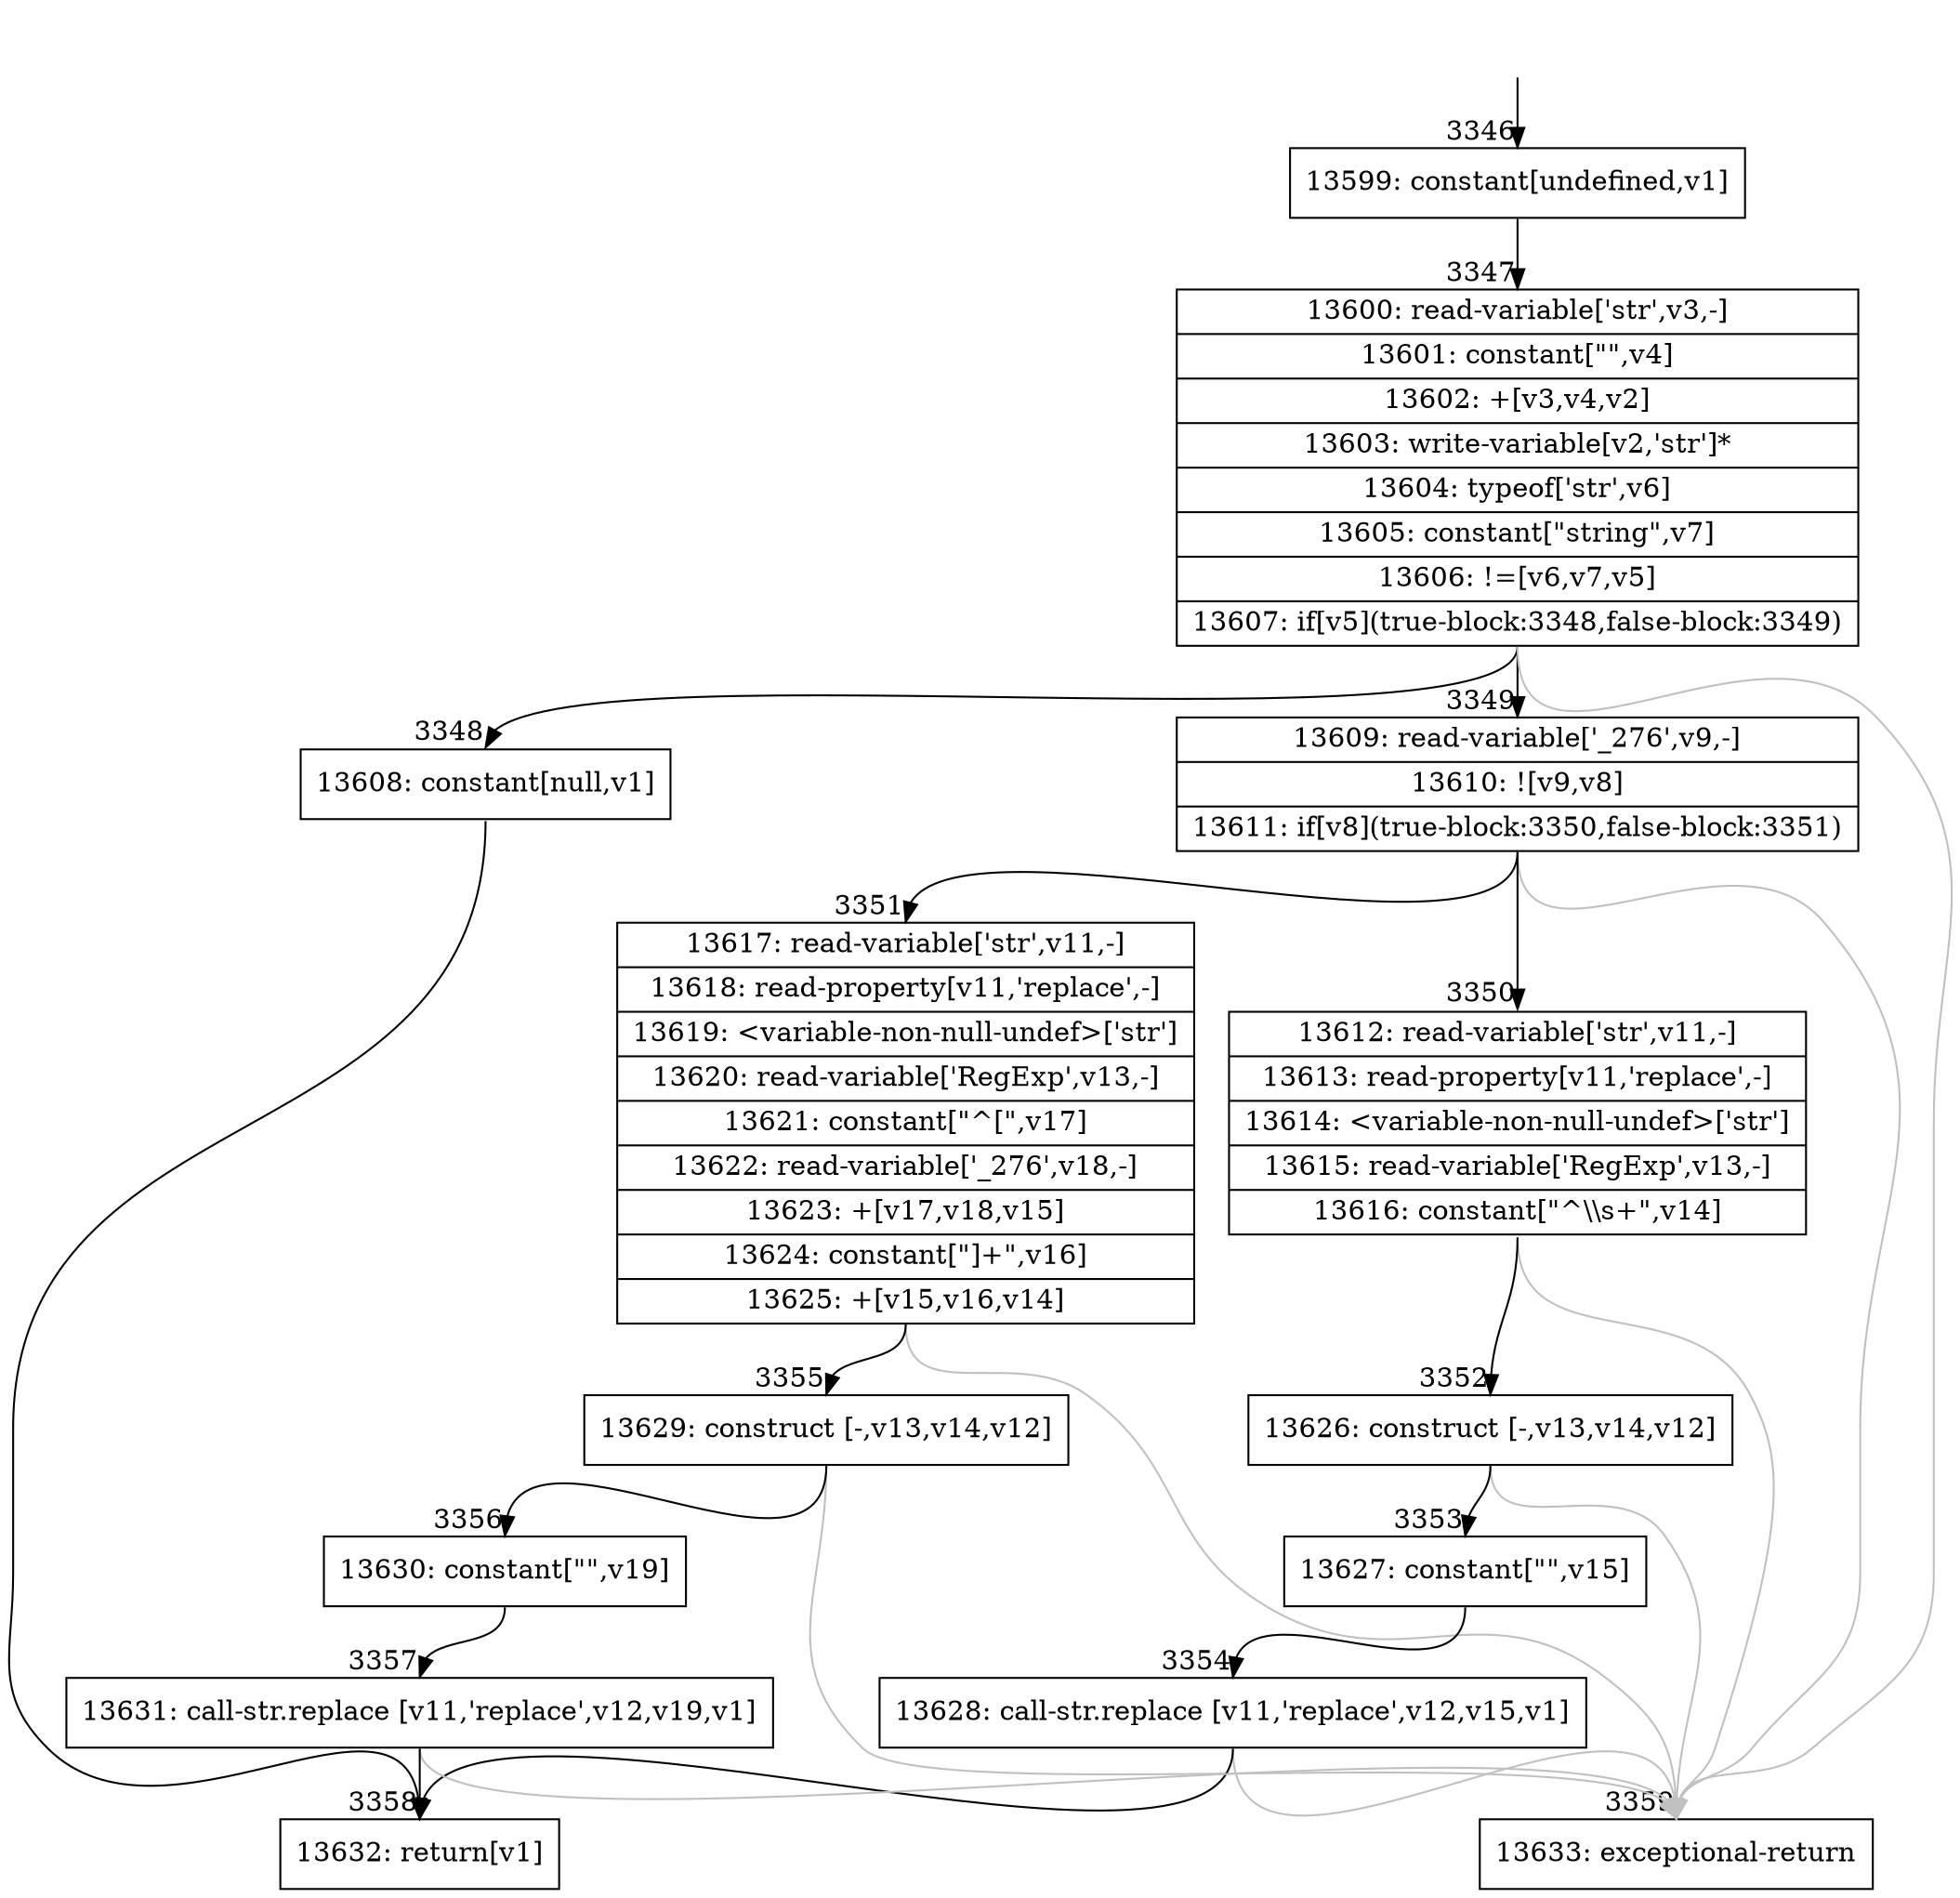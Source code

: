 digraph {
rankdir="TD"
BB_entry250[shape=none,label=""];
BB_entry250 -> BB3346 [tailport=s, headport=n, headlabel="    3346"]
BB3346 [shape=record label="{13599: constant[undefined,v1]}" ] 
BB3346 -> BB3347 [tailport=s, headport=n, headlabel="      3347"]
BB3347 [shape=record label="{13600: read-variable['str',v3,-]|13601: constant[\"\",v4]|13602: +[v3,v4,v2]|13603: write-variable[v2,'str']*|13604: typeof['str',v6]|13605: constant[\"string\",v7]|13606: !=[v6,v7,v5]|13607: if[v5](true-block:3348,false-block:3349)}" ] 
BB3347 -> BB3348 [tailport=s, headport=n, headlabel="      3348"]
BB3347 -> BB3349 [tailport=s, headport=n, headlabel="      3349"]
BB3347 -> BB3359 [tailport=s, headport=n, color=gray, headlabel="      3359"]
BB3348 [shape=record label="{13608: constant[null,v1]}" ] 
BB3348 -> BB3358 [tailport=s, headport=n, headlabel="      3358"]
BB3349 [shape=record label="{13609: read-variable['_276',v9,-]|13610: ![v9,v8]|13611: if[v8](true-block:3350,false-block:3351)}" ] 
BB3349 -> BB3350 [tailport=s, headport=n, headlabel="      3350"]
BB3349 -> BB3351 [tailport=s, headport=n, headlabel="      3351"]
BB3349 -> BB3359 [tailport=s, headport=n, color=gray]
BB3350 [shape=record label="{13612: read-variable['str',v11,-]|13613: read-property[v11,'replace',-]|13614: \<variable-non-null-undef\>['str']|13615: read-variable['RegExp',v13,-]|13616: constant[\"^\\\\s+\",v14]}" ] 
BB3350 -> BB3352 [tailport=s, headport=n, headlabel="      3352"]
BB3350 -> BB3359 [tailport=s, headport=n, color=gray]
BB3351 [shape=record label="{13617: read-variable['str',v11,-]|13618: read-property[v11,'replace',-]|13619: \<variable-non-null-undef\>['str']|13620: read-variable['RegExp',v13,-]|13621: constant[\"^[\",v17]|13622: read-variable['_276',v18,-]|13623: +[v17,v18,v15]|13624: constant[\"]+\",v16]|13625: +[v15,v16,v14]}" ] 
BB3351 -> BB3355 [tailport=s, headport=n, headlabel="      3355"]
BB3351 -> BB3359 [tailport=s, headport=n, color=gray]
BB3352 [shape=record label="{13626: construct [-,v13,v14,v12]}" ] 
BB3352 -> BB3353 [tailport=s, headport=n, headlabel="      3353"]
BB3352 -> BB3359 [tailport=s, headport=n, color=gray]
BB3353 [shape=record label="{13627: constant[\"\",v15]}" ] 
BB3353 -> BB3354 [tailport=s, headport=n, headlabel="      3354"]
BB3354 [shape=record label="{13628: call-str.replace [v11,'replace',v12,v15,v1]}" ] 
BB3354 -> BB3358 [tailport=s, headport=n]
BB3354 -> BB3359 [tailport=s, headport=n, color=gray]
BB3355 [shape=record label="{13629: construct [-,v13,v14,v12]}" ] 
BB3355 -> BB3356 [tailport=s, headport=n, headlabel="      3356"]
BB3355 -> BB3359 [tailport=s, headport=n, color=gray]
BB3356 [shape=record label="{13630: constant[\"\",v19]}" ] 
BB3356 -> BB3357 [tailport=s, headport=n, headlabel="      3357"]
BB3357 [shape=record label="{13631: call-str.replace [v11,'replace',v12,v19,v1]}" ] 
BB3357 -> BB3358 [tailport=s, headport=n]
BB3357 -> BB3359 [tailport=s, headport=n, color=gray]
BB3358 [shape=record label="{13632: return[v1]}" ] 
BB3359 [shape=record label="{13633: exceptional-return}" ] 
//#$~ 2186
}

